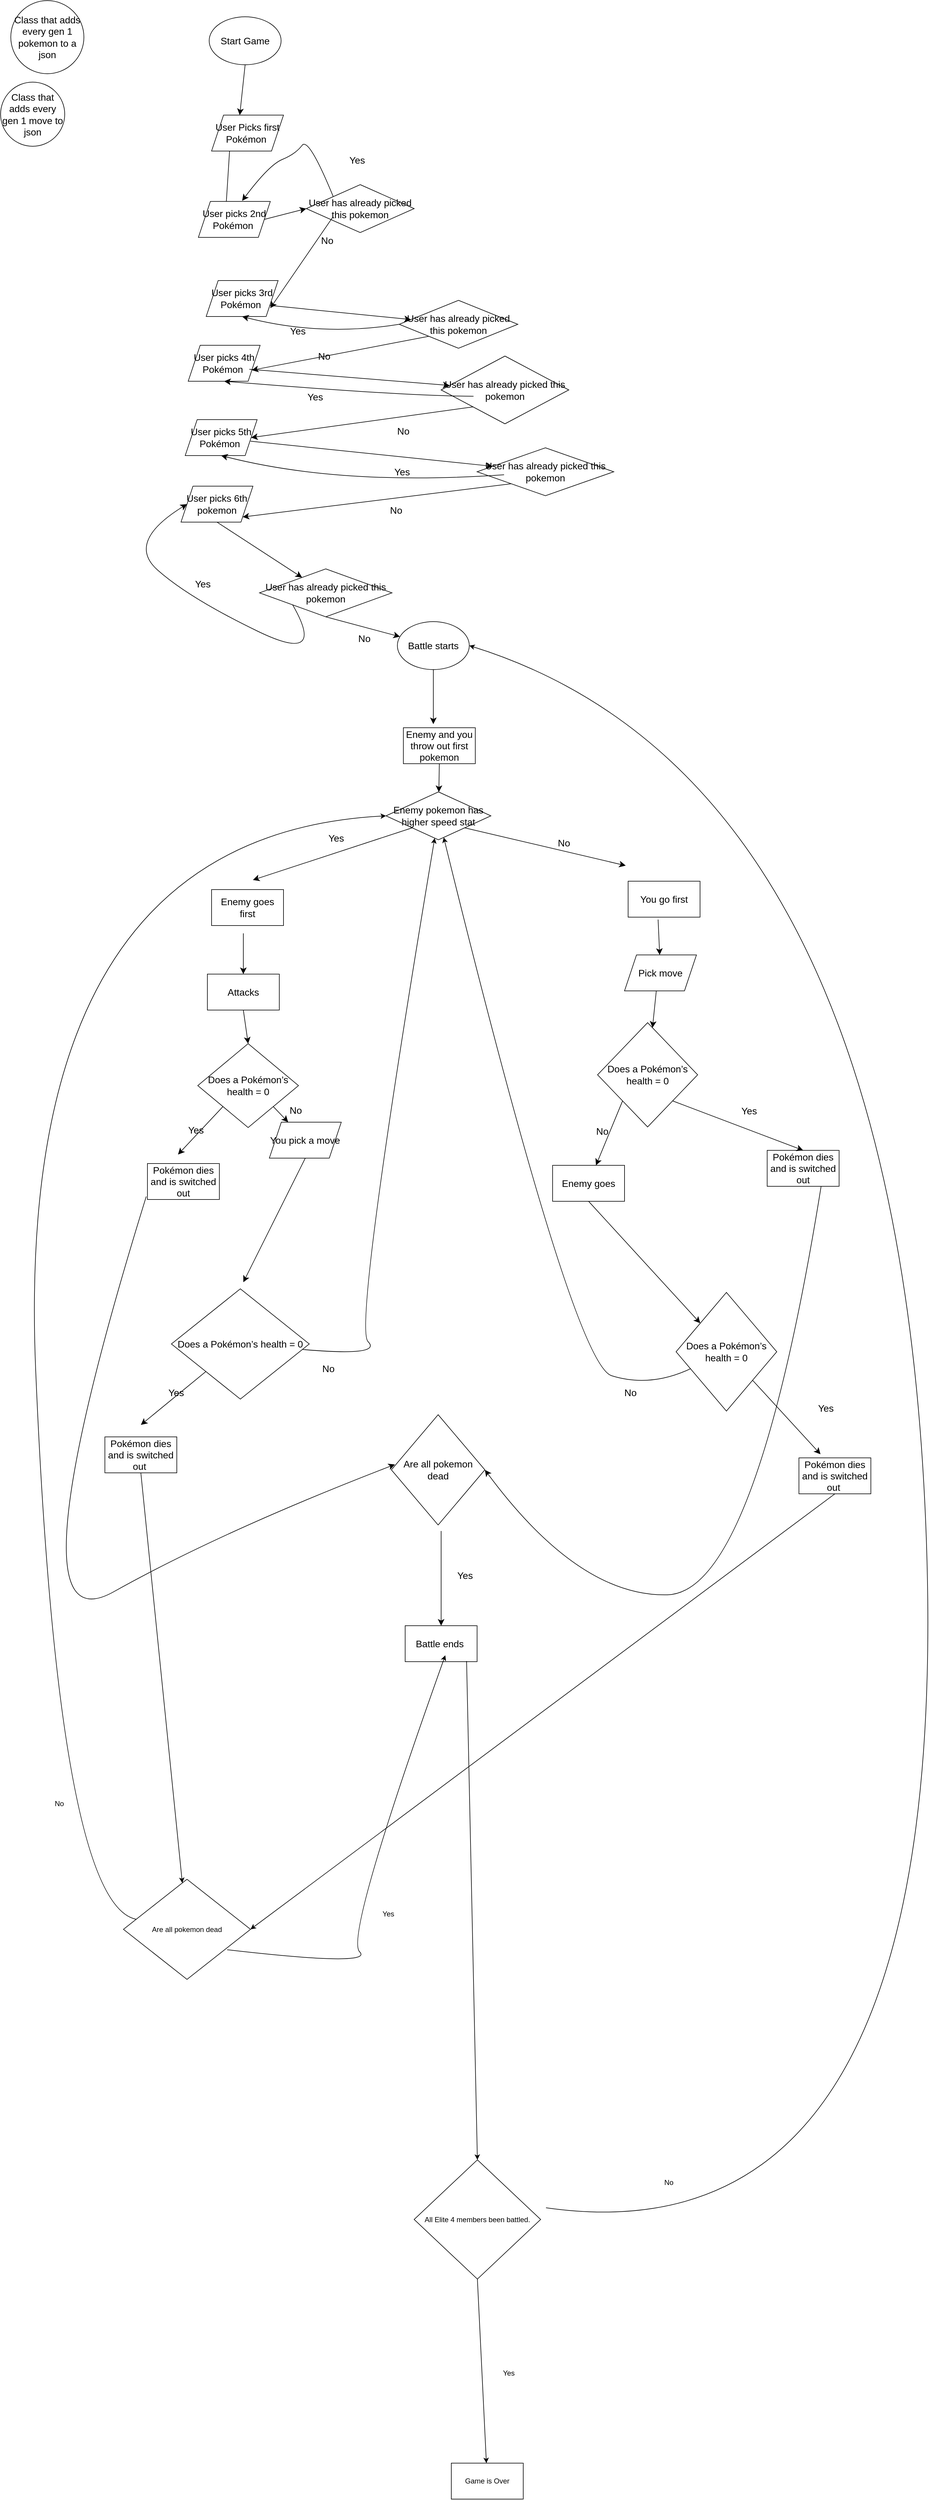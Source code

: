 <mxfile version="22.1.1" type="github">
  <diagram name="Page-1" id="NYCgYMafiAWhOY5gQajY">
    <mxGraphModel dx="4620" dy="2643" grid="0" gridSize="10" guides="1" tooltips="1" connect="1" arrows="1" fold="1" page="1" pageScale="1" pageWidth="1600" pageHeight="501600" math="0" shadow="0">
      <root>
        <mxCell id="0" />
        <mxCell id="1" parent="0" />
        <mxCell id="pAs_w5LwpyLD_c9nKqcG-1" value="Start Game" style="ellipse;whiteSpace=wrap;html=1;fontSize=16;" parent="1" vertex="1">
          <mxGeometry x="376" y="36" width="120" height="80" as="geometry" />
        </mxCell>
        <mxCell id="pAs_w5LwpyLD_c9nKqcG-3" value="" style="endArrow=classic;html=1;rounded=0;fontSize=12;startSize=8;endSize=8;curved=1;exitX=0.5;exitY=1;exitDx=0;exitDy=0;" parent="1" source="pAs_w5LwpyLD_c9nKqcG-1" edge="1">
          <mxGeometry width="50" height="50" relative="1" as="geometry">
            <mxPoint x="353" y="241" as="sourcePoint" />
            <mxPoint x="427" y="200" as="targetPoint" />
          </mxGeometry>
        </mxCell>
        <mxCell id="pAs_w5LwpyLD_c9nKqcG-4" value="User Picks first Pokémon&amp;nbsp;" style="shape=parallelogram;perimeter=parallelogramPerimeter;whiteSpace=wrap;html=1;fixedSize=1;fontSize=16;" parent="1" vertex="1">
          <mxGeometry x="380" y="200" width="120" height="60" as="geometry" />
        </mxCell>
        <mxCell id="pAs_w5LwpyLD_c9nKqcG-5" value="" style="endArrow=classic;html=1;rounded=0;fontSize=12;startSize=8;endSize=8;curved=1;exitX=0.25;exitY=1;exitDx=0;exitDy=0;" parent="1" source="pAs_w5LwpyLD_c9nKqcG-4" edge="1">
          <mxGeometry width="50" height="50" relative="1" as="geometry">
            <mxPoint x="424" y="292" as="sourcePoint" />
            <mxPoint x="403" y="358" as="targetPoint" />
            <Array as="points">
              <mxPoint x="403" y="372" />
            </Array>
          </mxGeometry>
        </mxCell>
        <mxCell id="pAs_w5LwpyLD_c9nKqcG-6" value="User picks 2nd Pokémon&amp;nbsp;" style="shape=parallelogram;perimeter=parallelogramPerimeter;whiteSpace=wrap;html=1;fixedSize=1;fontSize=16;" parent="1" vertex="1">
          <mxGeometry x="358" y="344" width="120" height="60" as="geometry" />
        </mxCell>
        <mxCell id="pAs_w5LwpyLD_c9nKqcG-8" value="User picks 3rd Pokémon&amp;nbsp;" style="shape=parallelogram;perimeter=parallelogramPerimeter;whiteSpace=wrap;html=1;fixedSize=1;fontSize=16;" parent="1" vertex="1">
          <mxGeometry x="371" y="476" width="120" height="60" as="geometry" />
        </mxCell>
        <mxCell id="pAs_w5LwpyLD_c9nKqcG-11" value="User picks 4th Pokémon&amp;nbsp;" style="shape=parallelogram;perimeter=parallelogramPerimeter;whiteSpace=wrap;html=1;fixedSize=1;fontSize=16;" parent="1" vertex="1">
          <mxGeometry x="341" y="584" width="120" height="60" as="geometry" />
        </mxCell>
        <mxCell id="pAs_w5LwpyLD_c9nKqcG-15" value="User picks 5th Pokémon&amp;nbsp;" style="shape=parallelogram;perimeter=parallelogramPerimeter;whiteSpace=wrap;html=1;fixedSize=1;fontSize=16;" parent="1" vertex="1">
          <mxGeometry x="336" y="708" width="120" height="60" as="geometry" />
        </mxCell>
        <mxCell id="pAs_w5LwpyLD_c9nKqcG-17" value="User picks 6th pokemon" style="shape=parallelogram;perimeter=parallelogramPerimeter;whiteSpace=wrap;html=1;fixedSize=1;fontSize=16;" parent="1" vertex="1">
          <mxGeometry x="329" y="819" width="120" height="60" as="geometry" />
        </mxCell>
        <mxCell id="pAs_w5LwpyLD_c9nKqcG-19" value="Class that adds every gen 1 move to json" style="ellipse;whiteSpace=wrap;html=1;aspect=fixed;fontSize=16;" parent="1" vertex="1">
          <mxGeometry x="28" y="145" width="107" height="107" as="geometry" />
        </mxCell>
        <mxCell id="pAs_w5LwpyLD_c9nKqcG-20" value="Class that adds every gen 1 pokemon to a json" style="ellipse;whiteSpace=wrap;html=1;aspect=fixed;fontSize=16;" parent="1" vertex="1">
          <mxGeometry x="45" y="9" width="122" height="122" as="geometry" />
        </mxCell>
        <mxCell id="pAs_w5LwpyLD_c9nKqcG-27" value="" style="endArrow=classic;html=1;rounded=0;fontSize=12;startSize=8;endSize=8;curved=1;exitX=1;exitY=0.5;exitDx=0;exitDy=0;entryX=0;entryY=0.5;entryDx=0;entryDy=0;" parent="1" source="pAs_w5LwpyLD_c9nKqcG-6" target="pAs_w5LwpyLD_c9nKqcG-28" edge="1">
          <mxGeometry width="50" height="50" relative="1" as="geometry">
            <mxPoint x="504" y="401" as="sourcePoint" />
            <mxPoint x="578" y="356" as="targetPoint" />
          </mxGeometry>
        </mxCell>
        <mxCell id="pAs_w5LwpyLD_c9nKqcG-28" value="User has already picked this pokemon" style="rhombus;whiteSpace=wrap;html=1;fontSize=16;" parent="1" vertex="1">
          <mxGeometry x="538" y="316" width="180" height="80" as="geometry" />
        </mxCell>
        <mxCell id="pAs_w5LwpyLD_c9nKqcG-29" value="" style="endArrow=classic;html=1;rounded=0;fontSize=12;startSize=8;endSize=8;curved=1;exitX=1;exitY=0.75;exitDx=0;exitDy=0;" parent="1" source="pAs_w5LwpyLD_c9nKqcG-8" target="pAs_w5LwpyLD_c9nKqcG-38" edge="1">
          <mxGeometry width="50" height="50" relative="1" as="geometry">
            <mxPoint x="532" y="451" as="sourcePoint" />
            <mxPoint x="733" y="549" as="targetPoint" />
          </mxGeometry>
        </mxCell>
        <mxCell id="pAs_w5LwpyLD_c9nKqcG-30" value="" style="curved=1;endArrow=classic;html=1;rounded=0;fontSize=12;startSize=8;endSize=8;exitX=0;exitY=0;exitDx=0;exitDy=0;" parent="1" source="pAs_w5LwpyLD_c9nKqcG-28" edge="1">
          <mxGeometry width="50" height="50" relative="1" as="geometry">
            <mxPoint x="557" y="538" as="sourcePoint" />
            <mxPoint x="431" y="343" as="targetPoint" />
            <Array as="points">
              <mxPoint x="542" y="236" />
              <mxPoint x="520" y="265" />
              <mxPoint x="476" y="283" />
            </Array>
          </mxGeometry>
        </mxCell>
        <mxCell id="pAs_w5LwpyLD_c9nKqcG-31" value="Yes" style="text;html=1;strokeColor=none;fillColor=none;align=center;verticalAlign=middle;whiteSpace=wrap;rounded=0;fontSize=16;" parent="1" vertex="1">
          <mxGeometry x="593" y="260" width="60" height="30" as="geometry" />
        </mxCell>
        <mxCell id="pAs_w5LwpyLD_c9nKqcG-33" style="edgeStyle=none;curved=1;rounded=0;orthogonalLoop=1;jettySize=auto;html=1;entryX=0.25;entryY=0;entryDx=0;entryDy=0;fontSize=12;startSize=8;endSize=8;" parent="1" edge="1">
          <mxGeometry relative="1" as="geometry">
            <mxPoint x="619" y="427" as="sourcePoint" />
            <mxPoint x="619" y="427" as="targetPoint" />
          </mxGeometry>
        </mxCell>
        <mxCell id="pAs_w5LwpyLD_c9nKqcG-34" value="" style="endArrow=classic;html=1;rounded=0;fontSize=12;startSize=8;endSize=8;curved=1;exitX=0;exitY=1;exitDx=0;exitDy=0;" parent="1" edge="1">
          <mxGeometry width="50" height="50" relative="1" as="geometry">
            <mxPoint x="583.07" y="369" as="sourcePoint" />
            <mxPoint x="477.998" y="522" as="targetPoint" />
          </mxGeometry>
        </mxCell>
        <mxCell id="pAs_w5LwpyLD_c9nKqcG-37" value="No" style="text;html=1;strokeColor=none;fillColor=none;align=center;verticalAlign=middle;whiteSpace=wrap;rounded=0;fontSize=16;" parent="1" vertex="1">
          <mxGeometry x="493" y="345" width="160" height="128" as="geometry" />
        </mxCell>
        <mxCell id="pAs_w5LwpyLD_c9nKqcG-38" value="User has already picked this pokemon" style="rhombus;whiteSpace=wrap;html=1;fontSize=16;" parent="1" vertex="1">
          <mxGeometry x="693" y="509" width="198" height="80" as="geometry" />
        </mxCell>
        <mxCell id="pAs_w5LwpyLD_c9nKqcG-42" value="" style="endArrow=classic;html=1;rounded=0;fontSize=12;startSize=8;endSize=8;curved=1;entryX=1;entryY=0.75;entryDx=0;entryDy=0;exitX=0;exitY=1;exitDx=0;exitDy=0;" parent="1" source="pAs_w5LwpyLD_c9nKqcG-38" target="pAs_w5LwpyLD_c9nKqcG-11" edge="1">
          <mxGeometry width="50" height="50" relative="1" as="geometry">
            <mxPoint x="568" y="569" as="sourcePoint" />
            <mxPoint x="618" y="519" as="targetPoint" />
          </mxGeometry>
        </mxCell>
        <mxCell id="Gk6j17J2wu8AqyYiOhnt-3" value="" style="curved=1;endArrow=classic;html=1;rounded=0;fontSize=12;startSize=8;endSize=8;exitX=0;exitY=0.5;exitDx=0;exitDy=0;entryX=0.5;entryY=1;entryDx=0;entryDy=0;" parent="1" source="pAs_w5LwpyLD_c9nKqcG-38" target="pAs_w5LwpyLD_c9nKqcG-8" edge="1">
          <mxGeometry width="50" height="50" relative="1" as="geometry">
            <mxPoint x="598" y="706" as="sourcePoint" />
            <mxPoint x="648" y="656" as="targetPoint" />
            <Array as="points">
              <mxPoint x="563" y="570" />
            </Array>
          </mxGeometry>
        </mxCell>
        <mxCell id="Gk6j17J2wu8AqyYiOhnt-6" value="No" style="text;html=1;strokeColor=none;fillColor=none;align=center;verticalAlign=middle;whiteSpace=wrap;rounded=0;fontSize=16;" parent="1" vertex="1">
          <mxGeometry x="538" y="587" width="60" height="30" as="geometry" />
        </mxCell>
        <mxCell id="Gk6j17J2wu8AqyYiOhnt-7" value="Yes" style="text;html=1;strokeColor=none;fillColor=none;align=center;verticalAlign=middle;whiteSpace=wrap;rounded=0;fontSize=16;" parent="1" vertex="1">
          <mxGeometry x="495" y="515" width="58" height="90" as="geometry" />
        </mxCell>
        <mxCell id="Gk6j17J2wu8AqyYiOhnt-8" value="" style="endArrow=classic;html=1;rounded=0;fontSize=12;startSize=8;endSize=8;curved=1;" parent="1" target="Gk6j17J2wu8AqyYiOhnt-9" edge="1">
          <mxGeometry width="50" height="50" relative="1" as="geometry">
            <mxPoint x="443" y="624" as="sourcePoint" />
            <mxPoint x="803" y="675" as="targetPoint" />
          </mxGeometry>
        </mxCell>
        <mxCell id="Gk6j17J2wu8AqyYiOhnt-9" value="User has already picked this pokemon" style="rhombus;whiteSpace=wrap;html=1;fontSize=16;" parent="1" vertex="1">
          <mxGeometry x="763" y="602" width="213" height="113" as="geometry" />
        </mxCell>
        <mxCell id="Gk6j17J2wu8AqyYiOhnt-10" value="" style="endArrow=classic;html=1;rounded=0;fontSize=12;startSize=8;endSize=8;curved=1;entryX=1;entryY=0.5;entryDx=0;entryDy=0;exitX=0;exitY=1;exitDx=0;exitDy=0;" parent="1" source="Gk6j17J2wu8AqyYiOhnt-9" target="pAs_w5LwpyLD_c9nKqcG-15" edge="1">
          <mxGeometry width="50" height="50" relative="1" as="geometry">
            <mxPoint x="673" y="766" as="sourcePoint" />
            <mxPoint x="723" y="716" as="targetPoint" />
          </mxGeometry>
        </mxCell>
        <mxCell id="Gk6j17J2wu8AqyYiOhnt-11" value="" style="curved=1;endArrow=classic;html=1;rounded=0;fontSize=12;startSize=8;endSize=8;entryX=0.5;entryY=1;entryDx=0;entryDy=0;" parent="1" target="pAs_w5LwpyLD_c9nKqcG-11" edge="1">
          <mxGeometry width="50" height="50" relative="1" as="geometry">
            <mxPoint x="817" y="669" as="sourcePoint" />
            <mxPoint x="723" y="716" as="targetPoint" />
            <Array as="points">
              <mxPoint x="707" y="669" />
            </Array>
          </mxGeometry>
        </mxCell>
        <mxCell id="Gk6j17J2wu8AqyYiOhnt-12" value="Yes" style="text;html=1;strokeColor=none;fillColor=none;align=center;verticalAlign=middle;whiteSpace=wrap;rounded=0;fontSize=16;" parent="1" vertex="1">
          <mxGeometry x="523" y="630" width="60" height="80" as="geometry" />
        </mxCell>
        <mxCell id="Gk6j17J2wu8AqyYiOhnt-13" value="No" style="text;html=1;strokeColor=none;fillColor=none;align=center;verticalAlign=middle;whiteSpace=wrap;rounded=0;fontSize=16;" parent="1" vertex="1">
          <mxGeometry x="670" y="685" width="60" height="83" as="geometry" />
        </mxCell>
        <mxCell id="Gk6j17J2wu8AqyYiOhnt-14" value="" style="endArrow=classic;html=1;rounded=0;fontSize=12;startSize=8;endSize=8;curved=1;" parent="1" target="Gk6j17J2wu8AqyYiOhnt-15" edge="1">
          <mxGeometry width="50" height="50" relative="1" as="geometry">
            <mxPoint x="445" y="744" as="sourcePoint" />
            <mxPoint x="863" y="795" as="targetPoint" />
          </mxGeometry>
        </mxCell>
        <mxCell id="Gk6j17J2wu8AqyYiOhnt-15" value="User has already picked this pokemon" style="rhombus;whiteSpace=wrap;html=1;fontSize=16;" parent="1" vertex="1">
          <mxGeometry x="823" y="755" width="228" height="80" as="geometry" />
        </mxCell>
        <mxCell id="Gk6j17J2wu8AqyYiOhnt-16" value="" style="endArrow=classic;html=1;rounded=0;fontSize=12;startSize=8;endSize=8;curved=1;entryX=1;entryY=1;entryDx=0;entryDy=0;exitX=0;exitY=1;exitDx=0;exitDy=0;" parent="1" source="Gk6j17J2wu8AqyYiOhnt-15" target="pAs_w5LwpyLD_c9nKqcG-17" edge="1">
          <mxGeometry width="50" height="50" relative="1" as="geometry">
            <mxPoint x="673" y="766" as="sourcePoint" />
            <mxPoint x="723" y="716" as="targetPoint" />
          </mxGeometry>
        </mxCell>
        <mxCell id="Gk6j17J2wu8AqyYiOhnt-17" value="" style="curved=1;endArrow=classic;html=1;rounded=0;fontSize=12;startSize=8;endSize=8;entryX=0.5;entryY=1;entryDx=0;entryDy=0;" parent="1" target="pAs_w5LwpyLD_c9nKqcG-15" edge="1">
          <mxGeometry width="50" height="50" relative="1" as="geometry">
            <mxPoint x="868" y="800" as="sourcePoint" />
            <mxPoint x="723" y="716" as="targetPoint" />
            <Array as="points">
              <mxPoint x="595" y="819" />
            </Array>
          </mxGeometry>
        </mxCell>
        <mxCell id="Gk6j17J2wu8AqyYiOhnt-18" value="Yes" style="text;html=1;strokeColor=none;fillColor=none;align=center;verticalAlign=middle;whiteSpace=wrap;rounded=0;fontSize=16;" parent="1" vertex="1">
          <mxGeometry x="668" y="756" width="60" height="78" as="geometry" />
        </mxCell>
        <mxCell id="Gk6j17J2wu8AqyYiOhnt-19" value="No" style="text;html=1;strokeColor=none;fillColor=none;align=center;verticalAlign=middle;whiteSpace=wrap;rounded=0;fontSize=16;" parent="1" vertex="1">
          <mxGeometry x="658" y="804" width="60" height="110" as="geometry" />
        </mxCell>
        <mxCell id="YbjpiO1-F0XN8Z1gFnfc-1" value="" style="endArrow=classic;html=1;rounded=0;fontSize=12;startSize=8;endSize=8;curved=1;exitX=0.5;exitY=1;exitDx=0;exitDy=0;" parent="1" source="pAs_w5LwpyLD_c9nKqcG-17" target="YbjpiO1-F0XN8Z1gFnfc-2" edge="1">
          <mxGeometry width="50" height="50" relative="1" as="geometry">
            <mxPoint x="523" y="1117" as="sourcePoint" />
            <mxPoint x="500" y="997" as="targetPoint" />
          </mxGeometry>
        </mxCell>
        <mxCell id="YbjpiO1-F0XN8Z1gFnfc-2" value="User has already picked this pokemon" style="rhombus;whiteSpace=wrap;html=1;fontSize=16;" parent="1" vertex="1">
          <mxGeometry x="460" y="957" width="221" height="80" as="geometry" />
        </mxCell>
        <mxCell id="YbjpiO1-F0XN8Z1gFnfc-3" value="" style="curved=1;endArrow=classic;html=1;rounded=0;fontSize=12;startSize=8;endSize=8;entryX=0;entryY=0.5;entryDx=0;entryDy=0;exitX=0;exitY=1;exitDx=0;exitDy=0;" parent="1" source="YbjpiO1-F0XN8Z1gFnfc-2" target="pAs_w5LwpyLD_c9nKqcG-17" edge="1">
          <mxGeometry width="50" height="50" relative="1" as="geometry">
            <mxPoint x="523" y="1117" as="sourcePoint" />
            <mxPoint x="573" y="1067" as="targetPoint" />
            <Array as="points">
              <mxPoint x="573" y="1117" />
              <mxPoint x="343" y="1006" />
              <mxPoint x="237" y="912" />
            </Array>
          </mxGeometry>
        </mxCell>
        <mxCell id="YbjpiO1-F0XN8Z1gFnfc-4" value="" style="endArrow=classic;html=1;rounded=0;fontSize=12;startSize=8;endSize=8;curved=1;exitX=0.5;exitY=1;exitDx=0;exitDy=0;" parent="1" source="YbjpiO1-F0XN8Z1gFnfc-2" target="YbjpiO1-F0XN8Z1gFnfc-5" edge="1">
          <mxGeometry width="50" height="50" relative="1" as="geometry">
            <mxPoint x="523" y="1117" as="sourcePoint" />
            <mxPoint x="740" y="1089" as="targetPoint" />
          </mxGeometry>
        </mxCell>
        <mxCell id="YbjpiO1-F0XN8Z1gFnfc-5" value="Battle starts" style="ellipse;whiteSpace=wrap;html=1;fontSize=16;" parent="1" vertex="1">
          <mxGeometry x="690" y="1045" width="120" height="80" as="geometry" />
        </mxCell>
        <mxCell id="YbjpiO1-F0XN8Z1gFnfc-7" value="No" style="text;html=1;strokeColor=none;fillColor=none;align=center;verticalAlign=middle;whiteSpace=wrap;rounded=0;fontSize=16;" parent="1" vertex="1">
          <mxGeometry x="605" y="1036" width="60" height="74" as="geometry" />
        </mxCell>
        <mxCell id="YbjpiO1-F0XN8Z1gFnfc-8" value="Yes" style="text;html=1;strokeColor=none;fillColor=none;align=center;verticalAlign=middle;whiteSpace=wrap;rounded=0;fontSize=16;" parent="1" vertex="1">
          <mxGeometry x="300" y="967" width="131" height="30" as="geometry" />
        </mxCell>
        <mxCell id="YbjpiO1-F0XN8Z1gFnfc-9" value="" style="endArrow=classic;html=1;rounded=0;fontSize=12;startSize=8;endSize=8;curved=1;exitX=0.5;exitY=1;exitDx=0;exitDy=0;" parent="1" source="YbjpiO1-F0XN8Z1gFnfc-5" edge="1">
          <mxGeometry width="50" height="50" relative="1" as="geometry">
            <mxPoint x="706" y="1217" as="sourcePoint" />
            <mxPoint x="750" y="1216" as="targetPoint" />
          </mxGeometry>
        </mxCell>
        <mxCell id="YbjpiO1-F0XN8Z1gFnfc-10" value="Enemy and you throw out first pokemon" style="rounded=0;whiteSpace=wrap;html=1;fontSize=16;" parent="1" vertex="1">
          <mxGeometry x="700" y="1222" width="120" height="60" as="geometry" />
        </mxCell>
        <mxCell id="YbjpiO1-F0XN8Z1gFnfc-11" value="" style="endArrow=classic;html=1;rounded=0;fontSize=12;startSize=8;endSize=8;curved=1;exitX=0.5;exitY=1;exitDx=0;exitDy=0;" parent="1" source="YbjpiO1-F0XN8Z1gFnfc-10" target="YbjpiO1-F0XN8Z1gFnfc-12" edge="1">
          <mxGeometry width="50" height="50" relative="1" as="geometry">
            <mxPoint x="788" y="1337" as="sourcePoint" />
            <mxPoint x="753" y="1369" as="targetPoint" />
          </mxGeometry>
        </mxCell>
        <mxCell id="YbjpiO1-F0XN8Z1gFnfc-12" value="Enemy pokemon has higher speed stat" style="rhombus;whiteSpace=wrap;html=1;fontSize=16;" parent="1" vertex="1">
          <mxGeometry x="671" y="1329" width="175" height="80" as="geometry" />
        </mxCell>
        <mxCell id="YbjpiO1-F0XN8Z1gFnfc-13" value="" style="endArrow=classic;html=1;rounded=0;fontSize=12;startSize=8;endSize=8;curved=1;exitX=1;exitY=1;exitDx=0;exitDy=0;" parent="1" source="YbjpiO1-F0XN8Z1gFnfc-12" edge="1">
          <mxGeometry width="50" height="50" relative="1" as="geometry">
            <mxPoint x="839" y="1496" as="sourcePoint" />
            <mxPoint x="1071" y="1452" as="targetPoint" />
          </mxGeometry>
        </mxCell>
        <mxCell id="YbjpiO1-F0XN8Z1gFnfc-14" value="" style="endArrow=classic;html=1;rounded=0;fontSize=12;startSize=8;endSize=8;curved=1;exitX=0;exitY=1;exitDx=0;exitDy=0;" parent="1" source="YbjpiO1-F0XN8Z1gFnfc-12" edge="1">
          <mxGeometry width="50" height="50" relative="1" as="geometry">
            <mxPoint x="669" y="1427" as="sourcePoint" />
            <mxPoint x="449" y="1476" as="targetPoint" />
          </mxGeometry>
        </mxCell>
        <mxCell id="YbjpiO1-F0XN8Z1gFnfc-15" value="Enemy goes first" style="rounded=0;whiteSpace=wrap;html=1;fontSize=16;" parent="1" vertex="1">
          <mxGeometry x="380" y="1492" width="120" height="60" as="geometry" />
        </mxCell>
        <mxCell id="YbjpiO1-F0XN8Z1gFnfc-16" value="You go first" style="rounded=0;whiteSpace=wrap;html=1;fontSize=16;" parent="1" vertex="1">
          <mxGeometry x="1075" y="1478" width="120" height="60" as="geometry" />
        </mxCell>
        <mxCell id="YbjpiO1-F0XN8Z1gFnfc-17" value="Yes" style="text;html=1;strokeColor=none;fillColor=none;align=center;verticalAlign=middle;whiteSpace=wrap;rounded=0;fontSize=16;" parent="1" vertex="1">
          <mxGeometry x="558" y="1391" width="60" height="30" as="geometry" />
        </mxCell>
        <mxCell id="YbjpiO1-F0XN8Z1gFnfc-18" value="No" style="text;html=1;strokeColor=none;fillColor=none;align=center;verticalAlign=middle;whiteSpace=wrap;rounded=0;fontSize=16;" parent="1" vertex="1">
          <mxGeometry x="938" y="1380" width="60" height="68" as="geometry" />
        </mxCell>
        <mxCell id="YbjpiO1-F0XN8Z1gFnfc-19" value="" style="endArrow=classic;html=1;rounded=0;fontSize=12;startSize=8;endSize=8;curved=1;" parent="1" target="YbjpiO1-F0XN8Z1gFnfc-20" edge="1">
          <mxGeometry width="50" height="50" relative="1" as="geometry">
            <mxPoint x="433" y="1565" as="sourcePoint" />
            <mxPoint x="433" y="1663" as="targetPoint" />
          </mxGeometry>
        </mxCell>
        <mxCell id="YbjpiO1-F0XN8Z1gFnfc-20" value="Attacks" style="rounded=0;whiteSpace=wrap;html=1;fontSize=16;" parent="1" vertex="1">
          <mxGeometry x="373" y="1633" width="120" height="60" as="geometry" />
        </mxCell>
        <mxCell id="YbjpiO1-F0XN8Z1gFnfc-21" value="" style="endArrow=classic;html=1;rounded=0;fontSize=12;startSize=8;endSize=8;curved=1;" parent="1" target="YbjpiO1-F0XN8Z1gFnfc-22" edge="1">
          <mxGeometry width="50" height="50" relative="1" as="geometry">
            <mxPoint x="1125" y="1542" as="sourcePoint" />
            <mxPoint x="1129" y="1631" as="targetPoint" />
          </mxGeometry>
        </mxCell>
        <mxCell id="YbjpiO1-F0XN8Z1gFnfc-22" value="Pick move" style="shape=parallelogram;perimeter=parallelogramPerimeter;whiteSpace=wrap;html=1;fixedSize=1;fontSize=16;" parent="1" vertex="1">
          <mxGeometry x="1069" y="1601" width="120" height="60" as="geometry" />
        </mxCell>
        <mxCell id="YbjpiO1-F0XN8Z1gFnfc-30" value="" style="endArrow=classic;html=1;rounded=0;fontSize=12;startSize=8;endSize=8;curved=1;exitX=0.5;exitY=1;exitDx=0;exitDy=0;entryX=0.5;entryY=0;entryDx=0;entryDy=0;" parent="1" source="YbjpiO1-F0XN8Z1gFnfc-20" target="YbjpiO1-F0XN8Z1gFnfc-36" edge="1">
          <mxGeometry width="50" height="50" relative="1" as="geometry">
            <mxPoint x="433" y="2031" as="sourcePoint" />
            <mxPoint x="480" y="1987" as="targetPoint" />
          </mxGeometry>
        </mxCell>
        <mxCell id="YbjpiO1-F0XN8Z1gFnfc-32" value="" style="endArrow=classic;html=1;rounded=0;fontSize=12;startSize=8;endSize=8;curved=1;exitX=0.5;exitY=1;exitDx=0;exitDy=0;" parent="1" target="YbjpiO1-F0XN8Z1gFnfc-35" edge="1">
          <mxGeometry width="50" height="50" relative="1" as="geometry">
            <mxPoint x="1122" y="1661" as="sourcePoint" />
            <mxPoint x="1122" y="1754" as="targetPoint" />
          </mxGeometry>
        </mxCell>
        <mxCell id="YbjpiO1-F0XN8Z1gFnfc-35" value="Does a Pokémon’s health = 0" style="rhombus;whiteSpace=wrap;html=1;fontSize=16;" parent="1" vertex="1">
          <mxGeometry x="1024" y="1714" width="167" height="174" as="geometry" />
        </mxCell>
        <mxCell id="YbjpiO1-F0XN8Z1gFnfc-36" value="Does a Pokémon’s health = 0" style="rhombus;whiteSpace=wrap;html=1;fontSize=16;" parent="1" vertex="1">
          <mxGeometry x="357" y="1749" width="168" height="140" as="geometry" />
        </mxCell>
        <mxCell id="YbjpiO1-F0XN8Z1gFnfc-37" value="" style="endArrow=classic;html=1;rounded=0;fontSize=12;startSize=8;endSize=8;curved=1;exitX=0;exitY=1;exitDx=0;exitDy=0;" parent="1" source="YbjpiO1-F0XN8Z1gFnfc-36" edge="1">
          <mxGeometry width="50" height="50" relative="1" as="geometry">
            <mxPoint x="408" y="2005" as="sourcePoint" />
            <mxPoint x="324" y="1934" as="targetPoint" />
          </mxGeometry>
        </mxCell>
        <mxCell id="YbjpiO1-F0XN8Z1gFnfc-38" value="Pokémon dies and is switched out" style="rounded=0;whiteSpace=wrap;html=1;fontSize=16;" parent="1" vertex="1">
          <mxGeometry x="273" y="1949" width="120" height="60" as="geometry" />
        </mxCell>
        <mxCell id="YbjpiO1-F0XN8Z1gFnfc-39" value="Pokémon dies and is switched out" style="rounded=0;whiteSpace=wrap;html=1;fontSize=16;" parent="1" vertex="1">
          <mxGeometry x="1307" y="1927" width="120" height="60" as="geometry" />
        </mxCell>
        <mxCell id="YbjpiO1-F0XN8Z1gFnfc-40" value="" style="endArrow=classic;html=1;rounded=0;fontSize=12;startSize=8;endSize=8;curved=1;exitX=1;exitY=1;exitDx=0;exitDy=0;entryX=0.5;entryY=0;entryDx=0;entryDy=0;" parent="1" source="YbjpiO1-F0XN8Z1gFnfc-35" target="YbjpiO1-F0XN8Z1gFnfc-39" edge="1">
          <mxGeometry width="50" height="50" relative="1" as="geometry">
            <mxPoint x="1166" y="2003" as="sourcePoint" />
            <mxPoint x="1216" y="1953" as="targetPoint" />
          </mxGeometry>
        </mxCell>
        <mxCell id="YbjpiO1-F0XN8Z1gFnfc-41" value="" style="endArrow=classic;html=1;rounded=0;fontSize=12;startSize=8;endSize=8;curved=1;exitX=0;exitY=1;exitDx=0;exitDy=0;" parent="1" source="YbjpiO1-F0XN8Z1gFnfc-35" target="YbjpiO1-F0XN8Z1gFnfc-42" edge="1">
          <mxGeometry width="50" height="50" relative="1" as="geometry">
            <mxPoint x="1013" y="2065" as="sourcePoint" />
            <mxPoint x="1009" y="1982" as="targetPoint" />
          </mxGeometry>
        </mxCell>
        <mxCell id="YbjpiO1-F0XN8Z1gFnfc-42" value="Enemy goes" style="rounded=0;whiteSpace=wrap;html=1;fontSize=16;" parent="1" vertex="1">
          <mxGeometry x="949" y="1952" width="120" height="60" as="geometry" />
        </mxCell>
        <mxCell id="YbjpiO1-F0XN8Z1gFnfc-43" value="" style="endArrow=classic;html=1;rounded=0;fontSize=12;startSize=8;endSize=8;curved=1;exitX=1;exitY=1;exitDx=0;exitDy=0;" parent="1" source="YbjpiO1-F0XN8Z1gFnfc-36" target="YbjpiO1-F0XN8Z1gFnfc-45" edge="1">
          <mxGeometry width="50" height="50" relative="1" as="geometry">
            <mxPoint x="584" y="1945" as="sourcePoint" />
            <mxPoint x="536.395" y="1910" as="targetPoint" />
          </mxGeometry>
        </mxCell>
        <mxCell id="YbjpiO1-F0XN8Z1gFnfc-45" value="You pick a move" style="shape=parallelogram;perimeter=parallelogramPerimeter;whiteSpace=wrap;html=1;fixedSize=1;fontSize=16;" parent="1" vertex="1">
          <mxGeometry x="476.395" y="1880" width="120" height="60" as="geometry" />
        </mxCell>
        <mxCell id="YbjpiO1-F0XN8Z1gFnfc-46" value="" style="endArrow=classic;html=1;rounded=0;fontSize=12;startSize=8;endSize=8;curved=1;exitX=0.5;exitY=1;exitDx=0;exitDy=0;" parent="1" source="YbjpiO1-F0XN8Z1gFnfc-45" edge="1">
          <mxGeometry width="50" height="50" relative="1" as="geometry">
            <mxPoint x="548" y="2188" as="sourcePoint" />
            <mxPoint x="433" y="2147" as="targetPoint" />
          </mxGeometry>
        </mxCell>
        <mxCell id="YbjpiO1-F0XN8Z1gFnfc-47" value="Yes" style="text;html=1;strokeColor=none;fillColor=none;align=center;verticalAlign=middle;whiteSpace=wrap;rounded=0;fontSize=16;" parent="1" vertex="1">
          <mxGeometry x="324" y="1878" width="60" height="30" as="geometry" />
        </mxCell>
        <mxCell id="YbjpiO1-F0XN8Z1gFnfc-48" value="No" style="text;html=1;strokeColor=none;fillColor=none;align=center;verticalAlign=middle;whiteSpace=wrap;rounded=0;fontSize=16;" parent="1" vertex="1">
          <mxGeometry x="432" y="1845" width="177" height="30" as="geometry" />
        </mxCell>
        <mxCell id="YbjpiO1-F0XN8Z1gFnfc-49" value="No" style="text;html=1;strokeColor=none;fillColor=none;align=center;verticalAlign=middle;whiteSpace=wrap;rounded=0;fontSize=16;" parent="1" vertex="1">
          <mxGeometry x="1002" y="1880" width="60" height="30" as="geometry" />
        </mxCell>
        <mxCell id="YbjpiO1-F0XN8Z1gFnfc-50" value="Yes" style="text;html=1;strokeColor=none;fillColor=none;align=center;verticalAlign=middle;whiteSpace=wrap;rounded=0;fontSize=16;" parent="1" vertex="1">
          <mxGeometry x="1247" y="1846" width="60" height="30" as="geometry" />
        </mxCell>
        <mxCell id="YbjpiO1-F0XN8Z1gFnfc-51" value="Does a Pokémon’s health = 0" style="rhombus;whiteSpace=wrap;html=1;fontSize=16;" parent="1" vertex="1">
          <mxGeometry x="313" y="2158" width="230" height="184" as="geometry" />
        </mxCell>
        <mxCell id="YbjpiO1-F0XN8Z1gFnfc-52" value="Does a Pokémon’s health = 0" style="rhombus;whiteSpace=wrap;html=1;fontSize=16;" parent="1" vertex="1">
          <mxGeometry x="1155" y="2164" width="168" height="198" as="geometry" />
        </mxCell>
        <mxCell id="YbjpiO1-F0XN8Z1gFnfc-53" value="" style="endArrow=classic;html=1;rounded=0;fontSize=12;startSize=8;endSize=8;curved=1;exitX=0.5;exitY=1;exitDx=0;exitDy=0;" parent="1" source="YbjpiO1-F0XN8Z1gFnfc-42" target="YbjpiO1-F0XN8Z1gFnfc-52" edge="1">
          <mxGeometry width="50" height="50" relative="1" as="geometry">
            <mxPoint x="1035" y="2161" as="sourcePoint" />
            <mxPoint x="1085" y="2111" as="targetPoint" />
          </mxGeometry>
        </mxCell>
        <mxCell id="YbjpiO1-F0XN8Z1gFnfc-54" value="" style="endArrow=classic;html=1;rounded=0;fontSize=12;startSize=8;endSize=8;curved=1;exitX=0;exitY=1;exitDx=0;exitDy=0;" parent="1" source="YbjpiO1-F0XN8Z1gFnfc-51" edge="1">
          <mxGeometry width="50" height="50" relative="1" as="geometry">
            <mxPoint x="591" y="2566" as="sourcePoint" />
            <mxPoint x="262" y="2385" as="targetPoint" />
          </mxGeometry>
        </mxCell>
        <mxCell id="YbjpiO1-F0XN8Z1gFnfc-55" value="Pokémon dies and is switched out&amp;nbsp;" style="rounded=0;whiteSpace=wrap;html=1;fontSize=16;" parent="1" vertex="1">
          <mxGeometry x="202" y="2405" width="120" height="60" as="geometry" />
        </mxCell>
        <mxCell id="YbjpiO1-F0XN8Z1gFnfc-57" value="" style="endArrow=classic;html=1;rounded=0;fontSize=12;startSize=8;endSize=8;curved=1;" parent="1" source="YbjpiO1-F0XN8Z1gFnfc-52" edge="1">
          <mxGeometry width="50" height="50" relative="1" as="geometry">
            <mxPoint x="1346" y="2450" as="sourcePoint" />
            <mxPoint x="1396" y="2434" as="targetPoint" />
          </mxGeometry>
        </mxCell>
        <mxCell id="YbjpiO1-F0XN8Z1gFnfc-58" value="Pokémon dies and is switched out&amp;nbsp;" style="rounded=0;whiteSpace=wrap;html=1;fontSize=16;" parent="1" vertex="1">
          <mxGeometry x="1360" y="2440" width="120" height="60" as="geometry" />
        </mxCell>
        <mxCell id="YbjpiO1-F0XN8Z1gFnfc-59" value="Yes" style="text;html=1;strokeColor=none;fillColor=none;align=center;verticalAlign=middle;whiteSpace=wrap;rounded=0;fontSize=16;" parent="1" vertex="1">
          <mxGeometry x="291" y="2316" width="60" height="30" as="geometry" />
        </mxCell>
        <mxCell id="YbjpiO1-F0XN8Z1gFnfc-60" value="No" style="text;html=1;strokeColor=none;fillColor=none;align=center;verticalAlign=middle;whiteSpace=wrap;rounded=0;fontSize=16;" parent="1" vertex="1">
          <mxGeometry x="523" y="2276" width="104" height="30" as="geometry" />
        </mxCell>
        <mxCell id="YbjpiO1-F0XN8Z1gFnfc-61" value="Yes" style="text;html=1;strokeColor=none;fillColor=none;align=center;verticalAlign=middle;whiteSpace=wrap;rounded=0;fontSize=16;" parent="1" vertex="1">
          <mxGeometry x="1375" y="2342" width="60" height="30" as="geometry" />
        </mxCell>
        <mxCell id="YbjpiO1-F0XN8Z1gFnfc-63" value="Are all pokemon dead" style="rhombus;whiteSpace=wrap;html=1;fontSize=16;" parent="1" vertex="1">
          <mxGeometry x="680" y="2368" width="156" height="184" as="geometry" />
        </mxCell>
        <mxCell id="YbjpiO1-F0XN8Z1gFnfc-64" value="" style="endArrow=classic;html=1;rounded=0;fontSize=12;startSize=8;endSize=8;curved=1;" parent="1" target="YbjpiO1-F0XN8Z1gFnfc-65" edge="1">
          <mxGeometry width="50" height="50" relative="1" as="geometry">
            <mxPoint x="763" y="2562" as="sourcePoint" />
            <mxPoint x="763" y="2750" as="targetPoint" />
          </mxGeometry>
        </mxCell>
        <mxCell id="YbjpiO1-F0XN8Z1gFnfc-65" value="Battle ends&amp;nbsp;" style="rounded=0;whiteSpace=wrap;html=1;fontSize=16;" parent="1" vertex="1">
          <mxGeometry x="703" y="2720" width="120" height="60" as="geometry" />
        </mxCell>
        <mxCell id="YbjpiO1-F0XN8Z1gFnfc-66" value="No" style="text;html=1;strokeColor=none;fillColor=none;align=center;verticalAlign=middle;whiteSpace=wrap;rounded=0;fontSize=16;" parent="1" vertex="1">
          <mxGeometry x="1049" y="2316" width="60" height="30" as="geometry" />
        </mxCell>
        <mxCell id="YbjpiO1-F0XN8Z1gFnfc-69" value="" style="curved=1;endArrow=classic;html=1;rounded=0;fontSize=12;startSize=8;endSize=8;entryX=0;entryY=0.5;entryDx=0;entryDy=0;exitX=0;exitY=1;exitDx=0;exitDy=0;" parent="1" edge="1">
          <mxGeometry width="50" height="50" relative="1" as="geometry">
            <mxPoint x="271" y="2004.0" as="sourcePoint" />
            <mxPoint x="686" y="2451" as="targetPoint" />
            <Array as="points">
              <mxPoint x="35" y="2765" />
              <mxPoint x="398" y="2562" />
            </Array>
          </mxGeometry>
        </mxCell>
        <mxCell id="YbjpiO1-F0XN8Z1gFnfc-70" value="" style="curved=1;endArrow=classic;html=1;rounded=0;fontSize=12;startSize=8;endSize=8;entryX=1;entryY=0.5;entryDx=0;entryDy=0;exitX=0.75;exitY=1;exitDx=0;exitDy=0;" parent="1" source="YbjpiO1-F0XN8Z1gFnfc-39" target="YbjpiO1-F0XN8Z1gFnfc-63" edge="1">
          <mxGeometry width="50" height="50" relative="1" as="geometry">
            <mxPoint x="1285" y="2685" as="sourcePoint" />
            <mxPoint x="1095" y="2587" as="targetPoint" />
            <Array as="points">
              <mxPoint x="1288" y="2665" />
              <mxPoint x="993" y="2672" />
            </Array>
          </mxGeometry>
        </mxCell>
        <mxCell id="YbjpiO1-F0XN8Z1gFnfc-71" value="Yes" style="text;html=1;strokeColor=none;fillColor=none;align=center;verticalAlign=middle;whiteSpace=wrap;rounded=0;fontSize=16;" parent="1" vertex="1">
          <mxGeometry x="773" y="2621" width="60" height="30" as="geometry" />
        </mxCell>
        <mxCell id="qzrLXpb_C6QS7Ja3R_Cq-1" value="" style="endArrow=classic;html=1;rounded=0;exitX=0.5;exitY=1;exitDx=0;exitDy=0;" edge="1" parent="1" source="YbjpiO1-F0XN8Z1gFnfc-55" target="qzrLXpb_C6QS7Ja3R_Cq-3">
          <mxGeometry width="50" height="50" relative="1" as="geometry">
            <mxPoint x="480" y="2464" as="sourcePoint" />
            <mxPoint x="405" y="3183" as="targetPoint" />
          </mxGeometry>
        </mxCell>
        <mxCell id="qzrLXpb_C6QS7Ja3R_Cq-2" value="" style="endArrow=classic;html=1;rounded=0;exitX=0.5;exitY=1;exitDx=0;exitDy=0;entryX=1;entryY=0.5;entryDx=0;entryDy=0;" edge="1" parent="1" source="YbjpiO1-F0XN8Z1gFnfc-58" target="qzrLXpb_C6QS7Ja3R_Cq-3">
          <mxGeometry width="50" height="50" relative="1" as="geometry">
            <mxPoint x="1052" y="2957" as="sourcePoint" />
            <mxPoint x="462" y="3178" as="targetPoint" />
          </mxGeometry>
        </mxCell>
        <mxCell id="qzrLXpb_C6QS7Ja3R_Cq-3" value="Are all pokemon dead" style="rhombus;whiteSpace=wrap;html=1;" vertex="1" parent="1">
          <mxGeometry x="233" y="3143" width="212" height="167" as="geometry" />
        </mxCell>
        <mxCell id="qzrLXpb_C6QS7Ja3R_Cq-5" value="" style="curved=1;endArrow=classic;html=1;rounded=0;exitX=0.816;exitY=0.704;exitDx=0;exitDy=0;exitPerimeter=0;entryX=0.558;entryY=0.822;entryDx=0;entryDy=0;entryPerimeter=0;" edge="1" parent="1" source="qzrLXpb_C6QS7Ja3R_Cq-3" target="YbjpiO1-F0XN8Z1gFnfc-65">
          <mxGeometry width="50" height="50" relative="1" as="geometry">
            <mxPoint x="602" y="3289" as="sourcePoint" />
            <mxPoint x="652" y="3239" as="targetPoint" />
            <Array as="points">
              <mxPoint x="652" y="3289" />
              <mxPoint x="602" y="3239" />
            </Array>
          </mxGeometry>
        </mxCell>
        <mxCell id="qzrLXpb_C6QS7Ja3R_Cq-6" value="Yes" style="text;html=1;strokeColor=none;fillColor=none;align=center;verticalAlign=middle;whiteSpace=wrap;rounded=0;" vertex="1" parent="1">
          <mxGeometry x="645" y="3186" width="60" height="30" as="geometry" />
        </mxCell>
        <mxCell id="qzrLXpb_C6QS7Ja3R_Cq-7" value="" style="curved=1;endArrow=classic;html=1;rounded=0;entryX=0;entryY=0.5;entryDx=0;entryDy=0;" edge="1" parent="1" source="qzrLXpb_C6QS7Ja3R_Cq-3" target="YbjpiO1-F0XN8Z1gFnfc-12">
          <mxGeometry width="50" height="50" relative="1" as="geometry">
            <mxPoint x="74" y="3184" as="sourcePoint" />
            <mxPoint x="124" y="3134" as="targetPoint" />
            <Array as="points">
              <mxPoint x="124" y="3184" />
              <mxPoint x="49" y="1402" />
            </Array>
          </mxGeometry>
        </mxCell>
        <mxCell id="qzrLXpb_C6QS7Ja3R_Cq-10" value="No" style="text;html=1;strokeColor=none;fillColor=none;align=center;verticalAlign=middle;whiteSpace=wrap;rounded=0;" vertex="1" parent="1">
          <mxGeometry x="96" y="3002" width="60" height="30" as="geometry" />
        </mxCell>
        <mxCell id="qzrLXpb_C6QS7Ja3R_Cq-11" value="" style="curved=1;endArrow=classic;html=1;rounded=0;" edge="1" parent="1" source="YbjpiO1-F0XN8Z1gFnfc-51" target="YbjpiO1-F0XN8Z1gFnfc-12">
          <mxGeometry width="50" height="50" relative="1" as="geometry">
            <mxPoint x="616" y="2271" as="sourcePoint" />
            <mxPoint x="666" y="2221" as="targetPoint" />
            <Array as="points">
              <mxPoint x="666" y="2271" />
              <mxPoint x="616" y="2221" />
            </Array>
          </mxGeometry>
        </mxCell>
        <mxCell id="qzrLXpb_C6QS7Ja3R_Cq-12" value="" style="curved=1;endArrow=classic;html=1;rounded=0;" edge="1" parent="1" source="YbjpiO1-F0XN8Z1gFnfc-52" target="YbjpiO1-F0XN8Z1gFnfc-12">
          <mxGeometry width="50" height="50" relative="1" as="geometry">
            <mxPoint x="1062" y="2323" as="sourcePoint" />
            <mxPoint x="851" y="1859" as="targetPoint" />
            <Array as="points">
              <mxPoint x="1112" y="2323" />
              <mxPoint x="983" y="2283" />
            </Array>
          </mxGeometry>
        </mxCell>
        <mxCell id="qzrLXpb_C6QS7Ja3R_Cq-13" value="" style="endArrow=classic;html=1;rounded=0;exitX=0.854;exitY=0.983;exitDx=0;exitDy=0;exitPerimeter=0;entryX=0.5;entryY=0;entryDx=0;entryDy=0;" edge="1" parent="1" source="YbjpiO1-F0XN8Z1gFnfc-65" target="qzrLXpb_C6QS7Ja3R_Cq-16">
          <mxGeometry width="50" height="50" relative="1" as="geometry">
            <mxPoint x="979" y="3043" as="sourcePoint" />
            <mxPoint x="815.546" y="3444" as="targetPoint" />
          </mxGeometry>
        </mxCell>
        <mxCell id="qzrLXpb_C6QS7Ja3R_Cq-16" value="All Elite 4 members been battled." style="rhombus;whiteSpace=wrap;html=1;" vertex="1" parent="1">
          <mxGeometry x="718" y="3611" width="211" height="199" as="geometry" />
        </mxCell>
        <mxCell id="qzrLXpb_C6QS7Ja3R_Cq-17" value="" style="endArrow=classic;html=1;rounded=0;exitX=0.5;exitY=1;exitDx=0;exitDy=0;" edge="1" parent="1" source="qzrLXpb_C6QS7Ja3R_Cq-16" target="qzrLXpb_C6QS7Ja3R_Cq-18">
          <mxGeometry width="50" height="50" relative="1" as="geometry">
            <mxPoint x="790" y="4197" as="sourcePoint" />
            <mxPoint x="840" y="4147" as="targetPoint" />
          </mxGeometry>
        </mxCell>
        <mxCell id="qzrLXpb_C6QS7Ja3R_Cq-18" value="Game is Over" style="rounded=0;whiteSpace=wrap;html=1;" vertex="1" parent="1">
          <mxGeometry x="780" y="4117" width="120" height="60" as="geometry" />
        </mxCell>
        <mxCell id="qzrLXpb_C6QS7Ja3R_Cq-19" value="Yes" style="text;html=1;strokeColor=none;fillColor=none;align=center;verticalAlign=middle;whiteSpace=wrap;rounded=0;" vertex="1" parent="1">
          <mxGeometry x="846" y="3952" width="60" height="30" as="geometry" />
        </mxCell>
        <mxCell id="qzrLXpb_C6QS7Ja3R_Cq-21" value="" style="curved=1;endArrow=classic;html=1;rounded=0;entryX=1;entryY=0.5;entryDx=0;entryDy=0;" edge="1" parent="1" target="YbjpiO1-F0XN8Z1gFnfc-5">
          <mxGeometry width="50" height="50" relative="1" as="geometry">
            <mxPoint x="938" y="3691" as="sourcePoint" />
            <mxPoint x="1460" y="1289" as="targetPoint" />
            <Array as="points">
              <mxPoint x="1623" y="3789" />
              <mxPoint x="1520" y="1307" />
            </Array>
          </mxGeometry>
        </mxCell>
        <mxCell id="qzrLXpb_C6QS7Ja3R_Cq-22" value="No" style="text;html=1;strokeColor=none;fillColor=none;align=center;verticalAlign=middle;whiteSpace=wrap;rounded=0;" vertex="1" parent="1">
          <mxGeometry x="1113" y="3634" width="60" height="30" as="geometry" />
        </mxCell>
      </root>
    </mxGraphModel>
  </diagram>
</mxfile>
